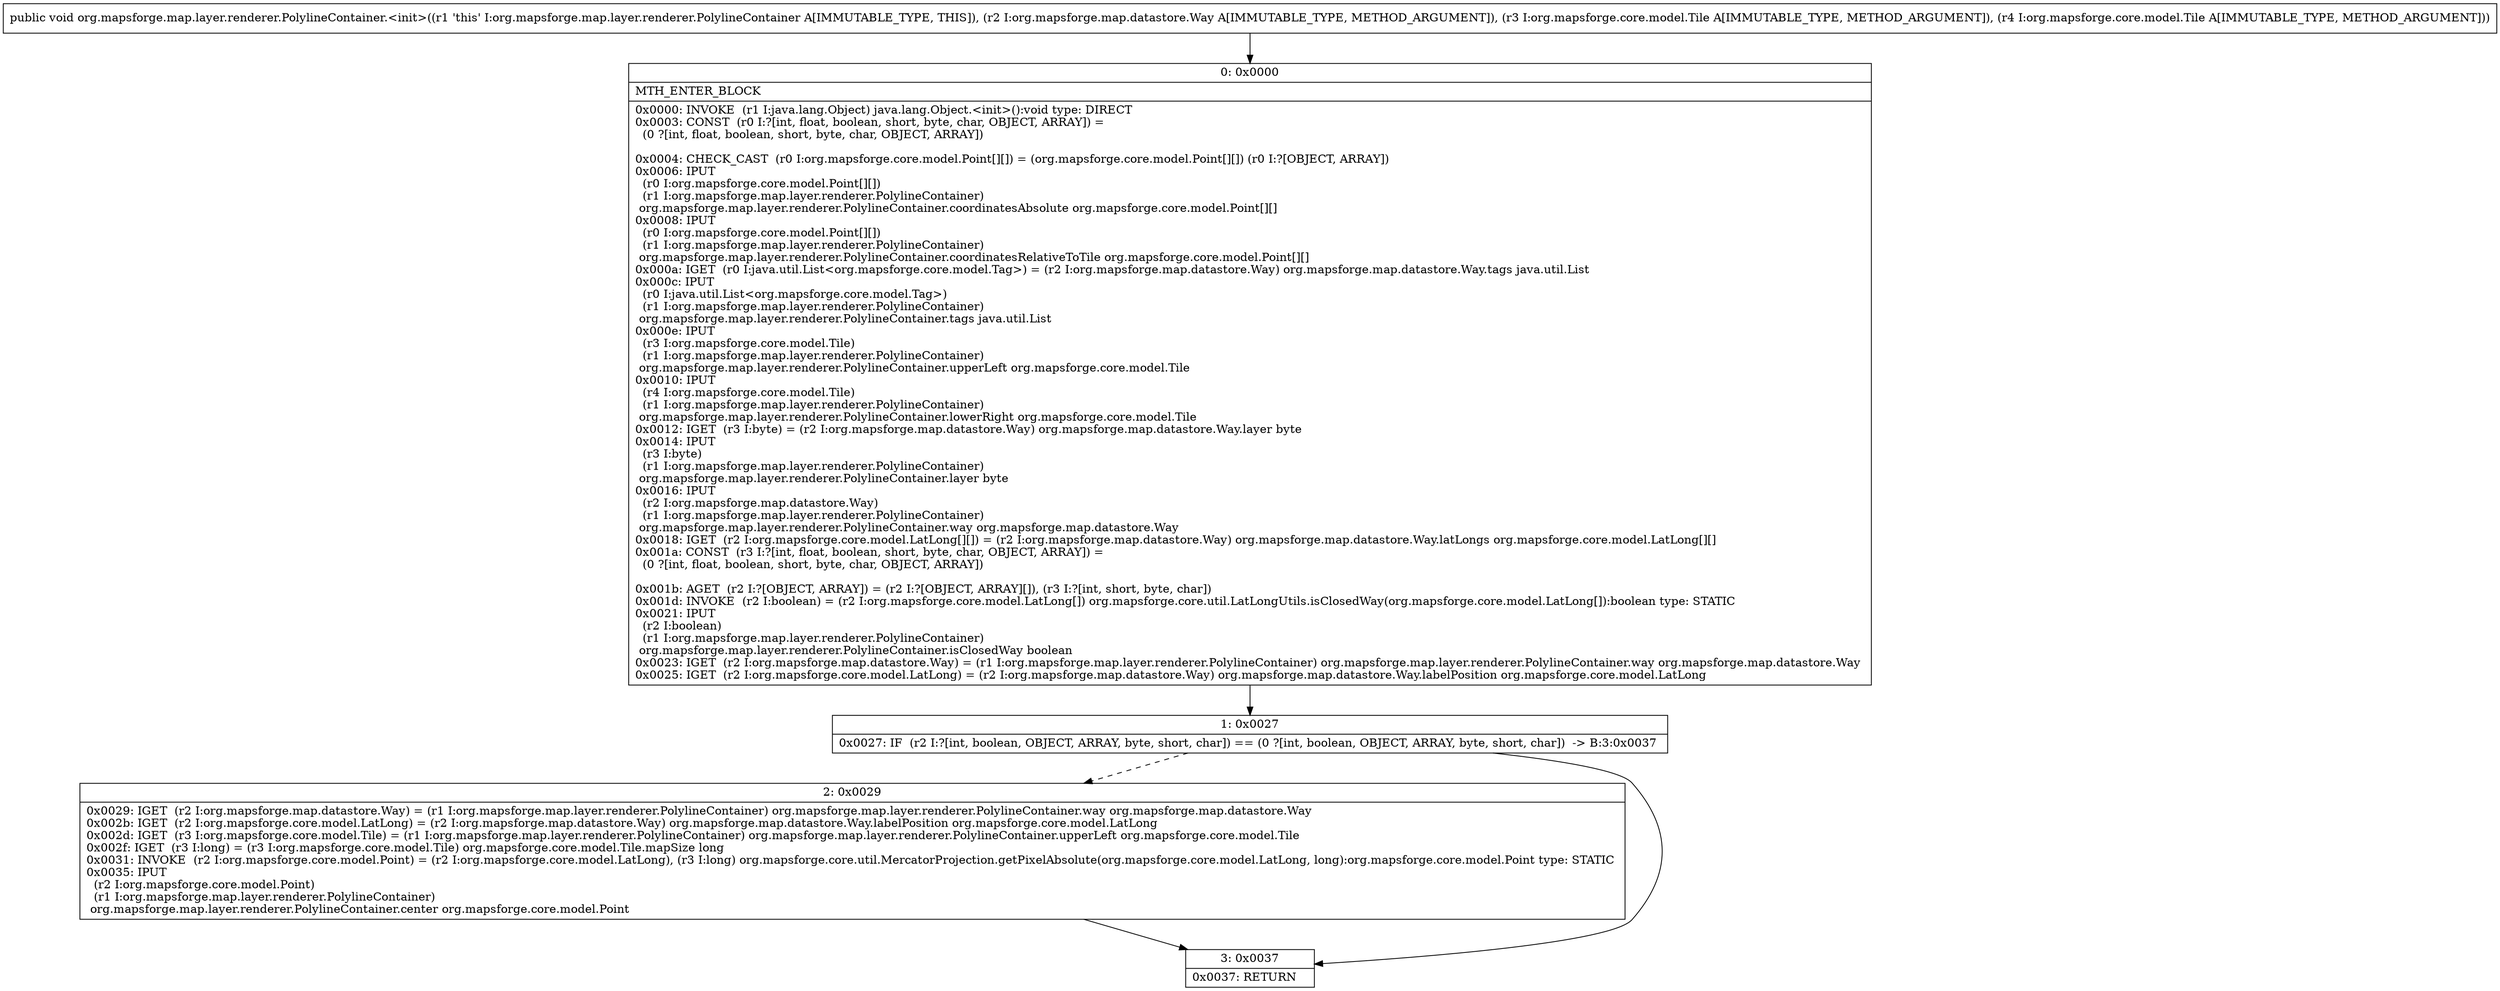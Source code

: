 digraph "CFG fororg.mapsforge.map.layer.renderer.PolylineContainer.\<init\>(Lorg\/mapsforge\/map\/datastore\/Way;Lorg\/mapsforge\/core\/model\/Tile;Lorg\/mapsforge\/core\/model\/Tile;)V" {
Node_0 [shape=record,label="{0\:\ 0x0000|MTH_ENTER_BLOCK\l|0x0000: INVOKE  (r1 I:java.lang.Object) java.lang.Object.\<init\>():void type: DIRECT \l0x0003: CONST  (r0 I:?[int, float, boolean, short, byte, char, OBJECT, ARRAY]) = \l  (0 ?[int, float, boolean, short, byte, char, OBJECT, ARRAY])\l \l0x0004: CHECK_CAST  (r0 I:org.mapsforge.core.model.Point[][]) = (org.mapsforge.core.model.Point[][]) (r0 I:?[OBJECT, ARRAY]) \l0x0006: IPUT  \l  (r0 I:org.mapsforge.core.model.Point[][])\l  (r1 I:org.mapsforge.map.layer.renderer.PolylineContainer)\l org.mapsforge.map.layer.renderer.PolylineContainer.coordinatesAbsolute org.mapsforge.core.model.Point[][] \l0x0008: IPUT  \l  (r0 I:org.mapsforge.core.model.Point[][])\l  (r1 I:org.mapsforge.map.layer.renderer.PolylineContainer)\l org.mapsforge.map.layer.renderer.PolylineContainer.coordinatesRelativeToTile org.mapsforge.core.model.Point[][] \l0x000a: IGET  (r0 I:java.util.List\<org.mapsforge.core.model.Tag\>) = (r2 I:org.mapsforge.map.datastore.Way) org.mapsforge.map.datastore.Way.tags java.util.List \l0x000c: IPUT  \l  (r0 I:java.util.List\<org.mapsforge.core.model.Tag\>)\l  (r1 I:org.mapsforge.map.layer.renderer.PolylineContainer)\l org.mapsforge.map.layer.renderer.PolylineContainer.tags java.util.List \l0x000e: IPUT  \l  (r3 I:org.mapsforge.core.model.Tile)\l  (r1 I:org.mapsforge.map.layer.renderer.PolylineContainer)\l org.mapsforge.map.layer.renderer.PolylineContainer.upperLeft org.mapsforge.core.model.Tile \l0x0010: IPUT  \l  (r4 I:org.mapsforge.core.model.Tile)\l  (r1 I:org.mapsforge.map.layer.renderer.PolylineContainer)\l org.mapsforge.map.layer.renderer.PolylineContainer.lowerRight org.mapsforge.core.model.Tile \l0x0012: IGET  (r3 I:byte) = (r2 I:org.mapsforge.map.datastore.Way) org.mapsforge.map.datastore.Way.layer byte \l0x0014: IPUT  \l  (r3 I:byte)\l  (r1 I:org.mapsforge.map.layer.renderer.PolylineContainer)\l org.mapsforge.map.layer.renderer.PolylineContainer.layer byte \l0x0016: IPUT  \l  (r2 I:org.mapsforge.map.datastore.Way)\l  (r1 I:org.mapsforge.map.layer.renderer.PolylineContainer)\l org.mapsforge.map.layer.renderer.PolylineContainer.way org.mapsforge.map.datastore.Way \l0x0018: IGET  (r2 I:org.mapsforge.core.model.LatLong[][]) = (r2 I:org.mapsforge.map.datastore.Way) org.mapsforge.map.datastore.Way.latLongs org.mapsforge.core.model.LatLong[][] \l0x001a: CONST  (r3 I:?[int, float, boolean, short, byte, char, OBJECT, ARRAY]) = \l  (0 ?[int, float, boolean, short, byte, char, OBJECT, ARRAY])\l \l0x001b: AGET  (r2 I:?[OBJECT, ARRAY]) = (r2 I:?[OBJECT, ARRAY][]), (r3 I:?[int, short, byte, char]) \l0x001d: INVOKE  (r2 I:boolean) = (r2 I:org.mapsforge.core.model.LatLong[]) org.mapsforge.core.util.LatLongUtils.isClosedWay(org.mapsforge.core.model.LatLong[]):boolean type: STATIC \l0x0021: IPUT  \l  (r2 I:boolean)\l  (r1 I:org.mapsforge.map.layer.renderer.PolylineContainer)\l org.mapsforge.map.layer.renderer.PolylineContainer.isClosedWay boolean \l0x0023: IGET  (r2 I:org.mapsforge.map.datastore.Way) = (r1 I:org.mapsforge.map.layer.renderer.PolylineContainer) org.mapsforge.map.layer.renderer.PolylineContainer.way org.mapsforge.map.datastore.Way \l0x0025: IGET  (r2 I:org.mapsforge.core.model.LatLong) = (r2 I:org.mapsforge.map.datastore.Way) org.mapsforge.map.datastore.Way.labelPosition org.mapsforge.core.model.LatLong \l}"];
Node_1 [shape=record,label="{1\:\ 0x0027|0x0027: IF  (r2 I:?[int, boolean, OBJECT, ARRAY, byte, short, char]) == (0 ?[int, boolean, OBJECT, ARRAY, byte, short, char])  \-\> B:3:0x0037 \l}"];
Node_2 [shape=record,label="{2\:\ 0x0029|0x0029: IGET  (r2 I:org.mapsforge.map.datastore.Way) = (r1 I:org.mapsforge.map.layer.renderer.PolylineContainer) org.mapsforge.map.layer.renderer.PolylineContainer.way org.mapsforge.map.datastore.Way \l0x002b: IGET  (r2 I:org.mapsforge.core.model.LatLong) = (r2 I:org.mapsforge.map.datastore.Way) org.mapsforge.map.datastore.Way.labelPosition org.mapsforge.core.model.LatLong \l0x002d: IGET  (r3 I:org.mapsforge.core.model.Tile) = (r1 I:org.mapsforge.map.layer.renderer.PolylineContainer) org.mapsforge.map.layer.renderer.PolylineContainer.upperLeft org.mapsforge.core.model.Tile \l0x002f: IGET  (r3 I:long) = (r3 I:org.mapsforge.core.model.Tile) org.mapsforge.core.model.Tile.mapSize long \l0x0031: INVOKE  (r2 I:org.mapsforge.core.model.Point) = (r2 I:org.mapsforge.core.model.LatLong), (r3 I:long) org.mapsforge.core.util.MercatorProjection.getPixelAbsolute(org.mapsforge.core.model.LatLong, long):org.mapsforge.core.model.Point type: STATIC \l0x0035: IPUT  \l  (r2 I:org.mapsforge.core.model.Point)\l  (r1 I:org.mapsforge.map.layer.renderer.PolylineContainer)\l org.mapsforge.map.layer.renderer.PolylineContainer.center org.mapsforge.core.model.Point \l}"];
Node_3 [shape=record,label="{3\:\ 0x0037|0x0037: RETURN   \l}"];
MethodNode[shape=record,label="{public void org.mapsforge.map.layer.renderer.PolylineContainer.\<init\>((r1 'this' I:org.mapsforge.map.layer.renderer.PolylineContainer A[IMMUTABLE_TYPE, THIS]), (r2 I:org.mapsforge.map.datastore.Way A[IMMUTABLE_TYPE, METHOD_ARGUMENT]), (r3 I:org.mapsforge.core.model.Tile A[IMMUTABLE_TYPE, METHOD_ARGUMENT]), (r4 I:org.mapsforge.core.model.Tile A[IMMUTABLE_TYPE, METHOD_ARGUMENT])) }"];
MethodNode -> Node_0;
Node_0 -> Node_1;
Node_1 -> Node_2[style=dashed];
Node_1 -> Node_3;
Node_2 -> Node_3;
}

